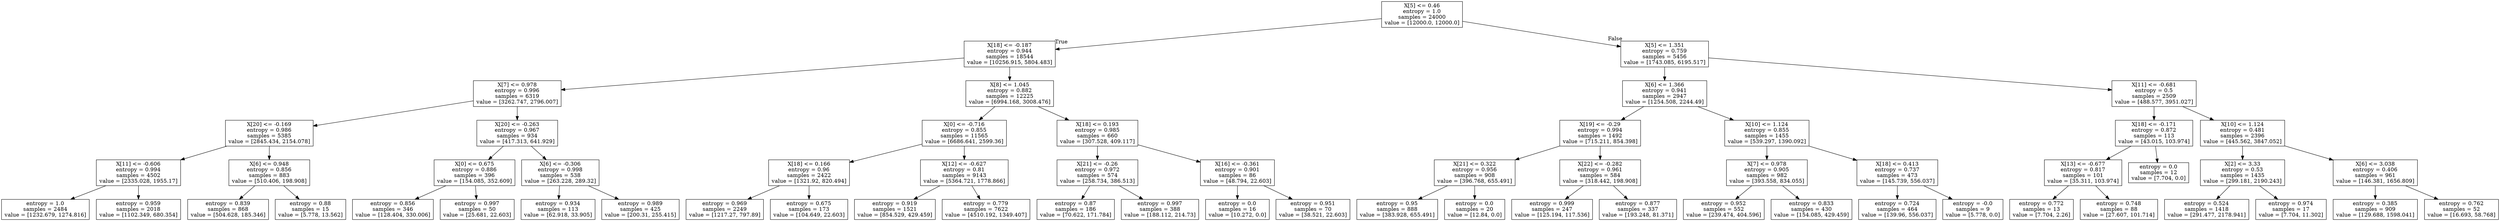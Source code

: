 digraph Tree {
node [shape=box] ;
0 [label="X[5] <= 0.46\nentropy = 1.0\nsamples = 24000\nvalue = [12000.0, 12000.0]"] ;
1 [label="X[18] <= -0.187\nentropy = 0.944\nsamples = 18544\nvalue = [10256.915, 5804.483]"] ;
0 -> 1 [labeldistance=2.5, labelangle=45, headlabel="True"] ;
2 [label="X[7] <= 0.978\nentropy = 0.996\nsamples = 6319\nvalue = [3262.747, 2796.007]"] ;
1 -> 2 ;
3 [label="X[20] <= -0.169\nentropy = 0.986\nsamples = 5385\nvalue = [2845.434, 2154.078]"] ;
2 -> 3 ;
4 [label="X[11] <= -0.606\nentropy = 0.994\nsamples = 4502\nvalue = [2335.028, 1955.17]"] ;
3 -> 4 ;
5 [label="entropy = 1.0\nsamples = 2484\nvalue = [1232.679, 1274.816]"] ;
4 -> 5 ;
6 [label="entropy = 0.959\nsamples = 2018\nvalue = [1102.349, 680.354]"] ;
4 -> 6 ;
7 [label="X[6] <= 0.948\nentropy = 0.856\nsamples = 883\nvalue = [510.406, 198.908]"] ;
3 -> 7 ;
8 [label="entropy = 0.839\nsamples = 868\nvalue = [504.628, 185.346]"] ;
7 -> 8 ;
9 [label="entropy = 0.88\nsamples = 15\nvalue = [5.778, 13.562]"] ;
7 -> 9 ;
10 [label="X[20] <= -0.263\nentropy = 0.967\nsamples = 934\nvalue = [417.313, 641.929]"] ;
2 -> 10 ;
11 [label="X[0] <= 0.675\nentropy = 0.886\nsamples = 396\nvalue = [154.085, 352.609]"] ;
10 -> 11 ;
12 [label="entropy = 0.856\nsamples = 346\nvalue = [128.404, 330.006]"] ;
11 -> 12 ;
13 [label="entropy = 0.997\nsamples = 50\nvalue = [25.681, 22.603]"] ;
11 -> 13 ;
14 [label="X[6] <= -0.306\nentropy = 0.998\nsamples = 538\nvalue = [263.228, 289.32]"] ;
10 -> 14 ;
15 [label="entropy = 0.934\nsamples = 113\nvalue = [62.918, 33.905]"] ;
14 -> 15 ;
16 [label="entropy = 0.989\nsamples = 425\nvalue = [200.31, 255.415]"] ;
14 -> 16 ;
17 [label="X[8] <= 1.045\nentropy = 0.882\nsamples = 12225\nvalue = [6994.168, 3008.476]"] ;
1 -> 17 ;
18 [label="X[0] <= -0.716\nentropy = 0.855\nsamples = 11565\nvalue = [6686.641, 2599.36]"] ;
17 -> 18 ;
19 [label="X[18] <= 0.166\nentropy = 0.96\nsamples = 2422\nvalue = [1321.92, 820.494]"] ;
18 -> 19 ;
20 [label="entropy = 0.969\nsamples = 2249\nvalue = [1217.27, 797.89]"] ;
19 -> 20 ;
21 [label="entropy = 0.675\nsamples = 173\nvalue = [104.649, 22.603]"] ;
19 -> 21 ;
22 [label="X[12] <= -0.627\nentropy = 0.81\nsamples = 9143\nvalue = [5364.721, 1778.866]"] ;
18 -> 22 ;
23 [label="entropy = 0.919\nsamples = 1521\nvalue = [854.529, 429.459]"] ;
22 -> 23 ;
24 [label="entropy = 0.779\nsamples = 7622\nvalue = [4510.192, 1349.407]"] ;
22 -> 24 ;
25 [label="X[18] <= 0.193\nentropy = 0.985\nsamples = 660\nvalue = [307.528, 409.117]"] ;
17 -> 25 ;
26 [label="X[21] <= -0.26\nentropy = 0.972\nsamples = 574\nvalue = [258.734, 386.513]"] ;
25 -> 26 ;
27 [label="entropy = 0.87\nsamples = 186\nvalue = [70.622, 171.784]"] ;
26 -> 27 ;
28 [label="entropy = 0.997\nsamples = 388\nvalue = [188.112, 214.73]"] ;
26 -> 28 ;
29 [label="X[16] <= -0.361\nentropy = 0.901\nsamples = 86\nvalue = [48.794, 22.603]"] ;
25 -> 29 ;
30 [label="entropy = 0.0\nsamples = 16\nvalue = [10.272, 0.0]"] ;
29 -> 30 ;
31 [label="entropy = 0.951\nsamples = 70\nvalue = [38.521, 22.603]"] ;
29 -> 31 ;
32 [label="X[5] <= 1.351\nentropy = 0.759\nsamples = 5456\nvalue = [1743.085, 6195.517]"] ;
0 -> 32 [labeldistance=2.5, labelangle=-45, headlabel="False"] ;
33 [label="X[6] <= 1.366\nentropy = 0.941\nsamples = 2947\nvalue = [1254.508, 2244.49]"] ;
32 -> 33 ;
34 [label="X[19] <= -0.29\nentropy = 0.994\nsamples = 1492\nvalue = [715.211, 854.398]"] ;
33 -> 34 ;
35 [label="X[21] <= 0.322\nentropy = 0.956\nsamples = 908\nvalue = [396.768, 655.491]"] ;
34 -> 35 ;
36 [label="entropy = 0.95\nsamples = 888\nvalue = [383.928, 655.491]"] ;
35 -> 36 ;
37 [label="entropy = 0.0\nsamples = 20\nvalue = [12.84, 0.0]"] ;
35 -> 37 ;
38 [label="X[22] <= -0.282\nentropy = 0.961\nsamples = 584\nvalue = [318.442, 198.908]"] ;
34 -> 38 ;
39 [label="entropy = 0.999\nsamples = 247\nvalue = [125.194, 117.536]"] ;
38 -> 39 ;
40 [label="entropy = 0.877\nsamples = 337\nvalue = [193.248, 81.371]"] ;
38 -> 40 ;
41 [label="X[10] <= 1.124\nentropy = 0.855\nsamples = 1455\nvalue = [539.297, 1390.092]"] ;
33 -> 41 ;
42 [label="X[7] <= 0.978\nentropy = 0.905\nsamples = 982\nvalue = [393.558, 834.055]"] ;
41 -> 42 ;
43 [label="entropy = 0.952\nsamples = 552\nvalue = [239.474, 404.596]"] ;
42 -> 43 ;
44 [label="entropy = 0.833\nsamples = 430\nvalue = [154.085, 429.459]"] ;
42 -> 44 ;
45 [label="X[18] <= 0.413\nentropy = 0.737\nsamples = 473\nvalue = [145.739, 556.037]"] ;
41 -> 45 ;
46 [label="entropy = 0.724\nsamples = 464\nvalue = [139.96, 556.037]"] ;
45 -> 46 ;
47 [label="entropy = -0.0\nsamples = 9\nvalue = [5.778, 0.0]"] ;
45 -> 47 ;
48 [label="X[11] <= -0.681\nentropy = 0.5\nsamples = 2509\nvalue = [488.577, 3951.027]"] ;
32 -> 48 ;
49 [label="X[18] <= -0.171\nentropy = 0.872\nsamples = 113\nvalue = [43.015, 103.974]"] ;
48 -> 49 ;
50 [label="X[13] <= -0.677\nentropy = 0.817\nsamples = 101\nvalue = [35.311, 103.974]"] ;
49 -> 50 ;
51 [label="entropy = 0.772\nsamples = 13\nvalue = [7.704, 2.26]"] ;
50 -> 51 ;
52 [label="entropy = 0.748\nsamples = 88\nvalue = [27.607, 101.714]"] ;
50 -> 52 ;
53 [label="entropy = 0.0\nsamples = 12\nvalue = [7.704, 0.0]"] ;
49 -> 53 ;
54 [label="X[10] <= 1.124\nentropy = 0.481\nsamples = 2396\nvalue = [445.562, 3847.052]"] ;
48 -> 54 ;
55 [label="X[2] <= 3.33\nentropy = 0.53\nsamples = 1435\nvalue = [299.181, 2190.243]"] ;
54 -> 55 ;
56 [label="entropy = 0.524\nsamples = 1418\nvalue = [291.477, 2178.941]"] ;
55 -> 56 ;
57 [label="entropy = 0.974\nsamples = 17\nvalue = [7.704, 11.302]"] ;
55 -> 57 ;
58 [label="X[6] <= 3.038\nentropy = 0.406\nsamples = 961\nvalue = [146.381, 1656.809]"] ;
54 -> 58 ;
59 [label="entropy = 0.385\nsamples = 909\nvalue = [129.688, 1598.041]"] ;
58 -> 59 ;
60 [label="entropy = 0.762\nsamples = 52\nvalue = [16.693, 58.768]"] ;
58 -> 60 ;
}